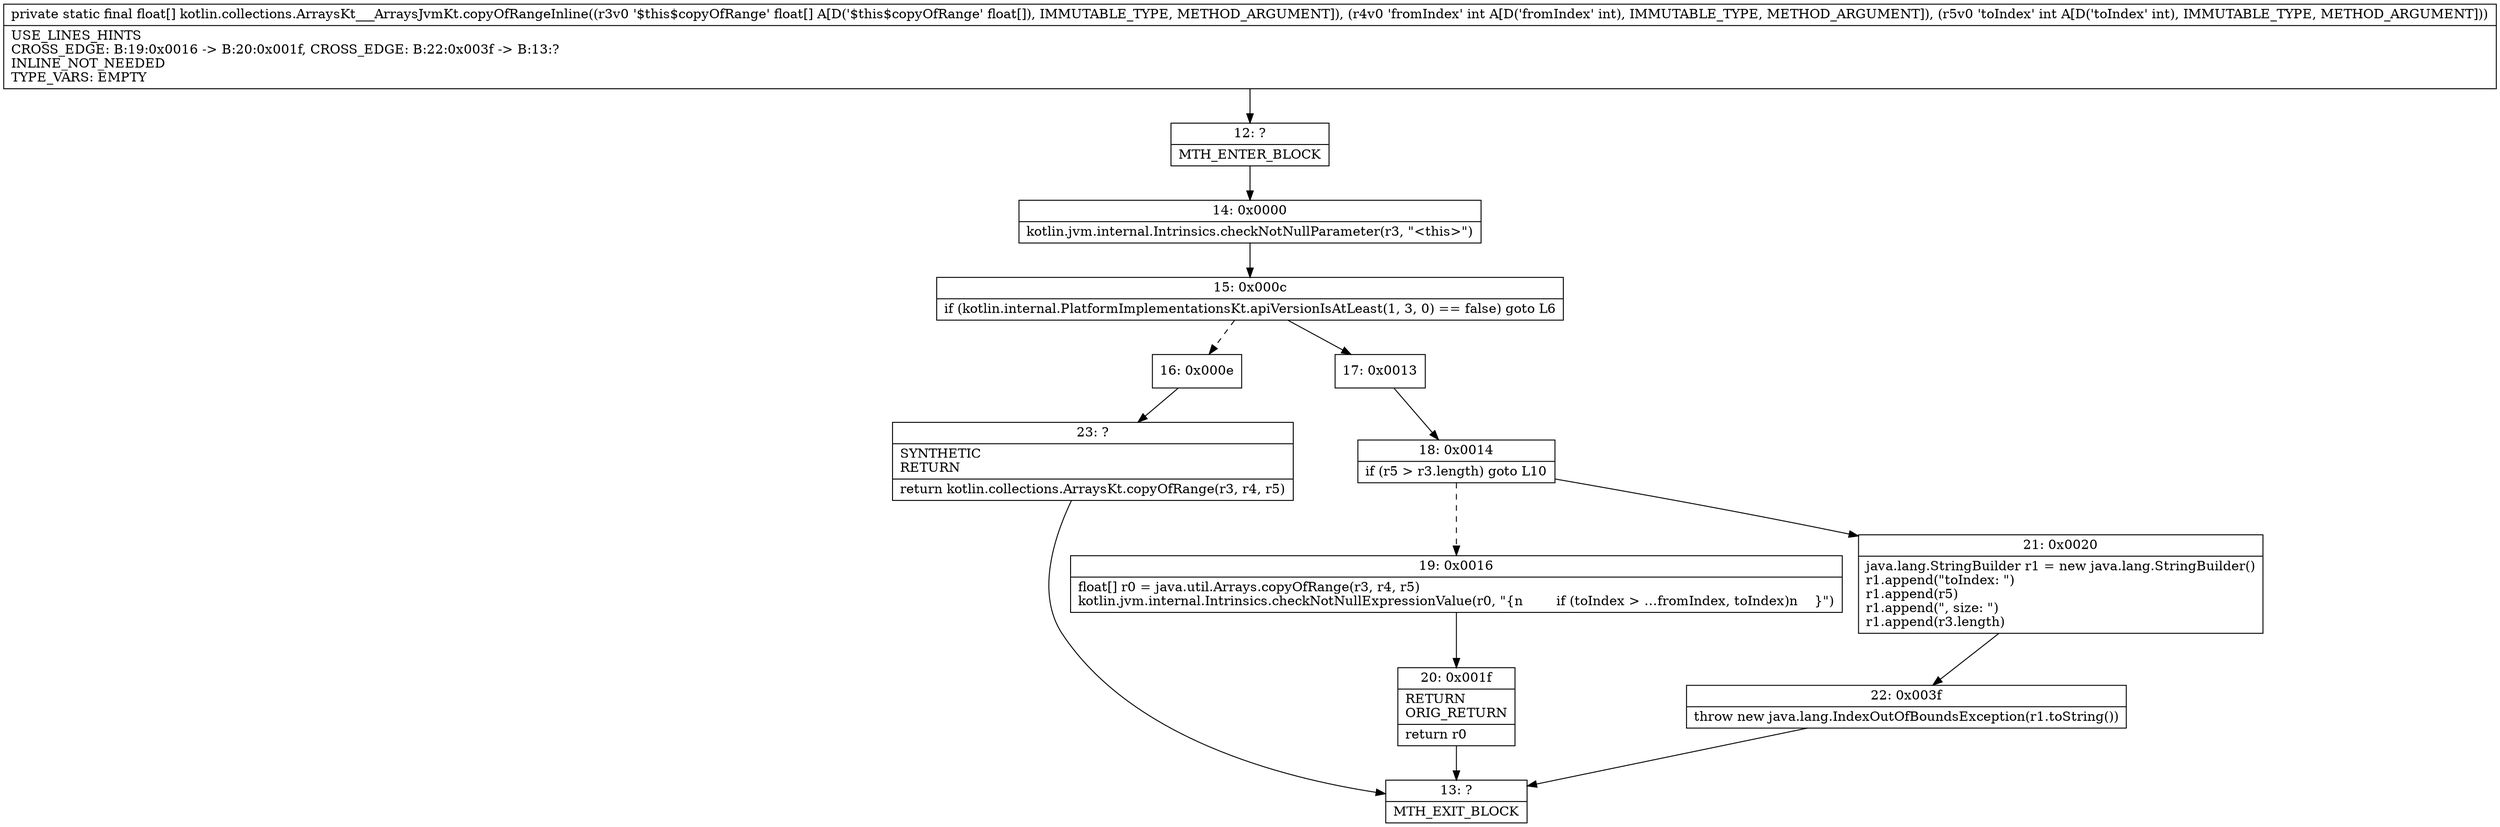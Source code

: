 digraph "CFG forkotlin.collections.ArraysKt___ArraysJvmKt.copyOfRangeInline([FII)[F" {
Node_12 [shape=record,label="{12\:\ ?|MTH_ENTER_BLOCK\l}"];
Node_14 [shape=record,label="{14\:\ 0x0000|kotlin.jvm.internal.Intrinsics.checkNotNullParameter(r3, \"\<this\>\")\l}"];
Node_15 [shape=record,label="{15\:\ 0x000c|if (kotlin.internal.PlatformImplementationsKt.apiVersionIsAtLeast(1, 3, 0) == false) goto L6\l}"];
Node_16 [shape=record,label="{16\:\ 0x000e}"];
Node_23 [shape=record,label="{23\:\ ?|SYNTHETIC\lRETURN\l|return kotlin.collections.ArraysKt.copyOfRange(r3, r4, r5)\l}"];
Node_13 [shape=record,label="{13\:\ ?|MTH_EXIT_BLOCK\l}"];
Node_17 [shape=record,label="{17\:\ 0x0013}"];
Node_18 [shape=record,label="{18\:\ 0x0014|if (r5 \> r3.length) goto L10\l}"];
Node_19 [shape=record,label="{19\:\ 0x0016|float[] r0 = java.util.Arrays.copyOfRange(r3, r4, r5)\lkotlin.jvm.internal.Intrinsics.checkNotNullExpressionValue(r0, \"\{n        if (toIndex \> …fromIndex, toIndex)n    \}\")\l}"];
Node_20 [shape=record,label="{20\:\ 0x001f|RETURN\lORIG_RETURN\l|return r0\l}"];
Node_21 [shape=record,label="{21\:\ 0x0020|java.lang.StringBuilder r1 = new java.lang.StringBuilder()\lr1.append(\"toIndex: \")\lr1.append(r5)\lr1.append(\", size: \")\lr1.append(r3.length)\l}"];
Node_22 [shape=record,label="{22\:\ 0x003f|throw new java.lang.IndexOutOfBoundsException(r1.toString())\l}"];
MethodNode[shape=record,label="{private static final float[] kotlin.collections.ArraysKt___ArraysJvmKt.copyOfRangeInline((r3v0 '$this$copyOfRange' float[] A[D('$this$copyOfRange' float[]), IMMUTABLE_TYPE, METHOD_ARGUMENT]), (r4v0 'fromIndex' int A[D('fromIndex' int), IMMUTABLE_TYPE, METHOD_ARGUMENT]), (r5v0 'toIndex' int A[D('toIndex' int), IMMUTABLE_TYPE, METHOD_ARGUMENT]))  | USE_LINES_HINTS\lCROSS_EDGE: B:19:0x0016 \-\> B:20:0x001f, CROSS_EDGE: B:22:0x003f \-\> B:13:?\lINLINE_NOT_NEEDED\lTYPE_VARS: EMPTY\l}"];
MethodNode -> Node_12;Node_12 -> Node_14;
Node_14 -> Node_15;
Node_15 -> Node_16[style=dashed];
Node_15 -> Node_17;
Node_16 -> Node_23;
Node_23 -> Node_13;
Node_17 -> Node_18;
Node_18 -> Node_19[style=dashed];
Node_18 -> Node_21;
Node_19 -> Node_20;
Node_20 -> Node_13;
Node_21 -> Node_22;
Node_22 -> Node_13;
}

